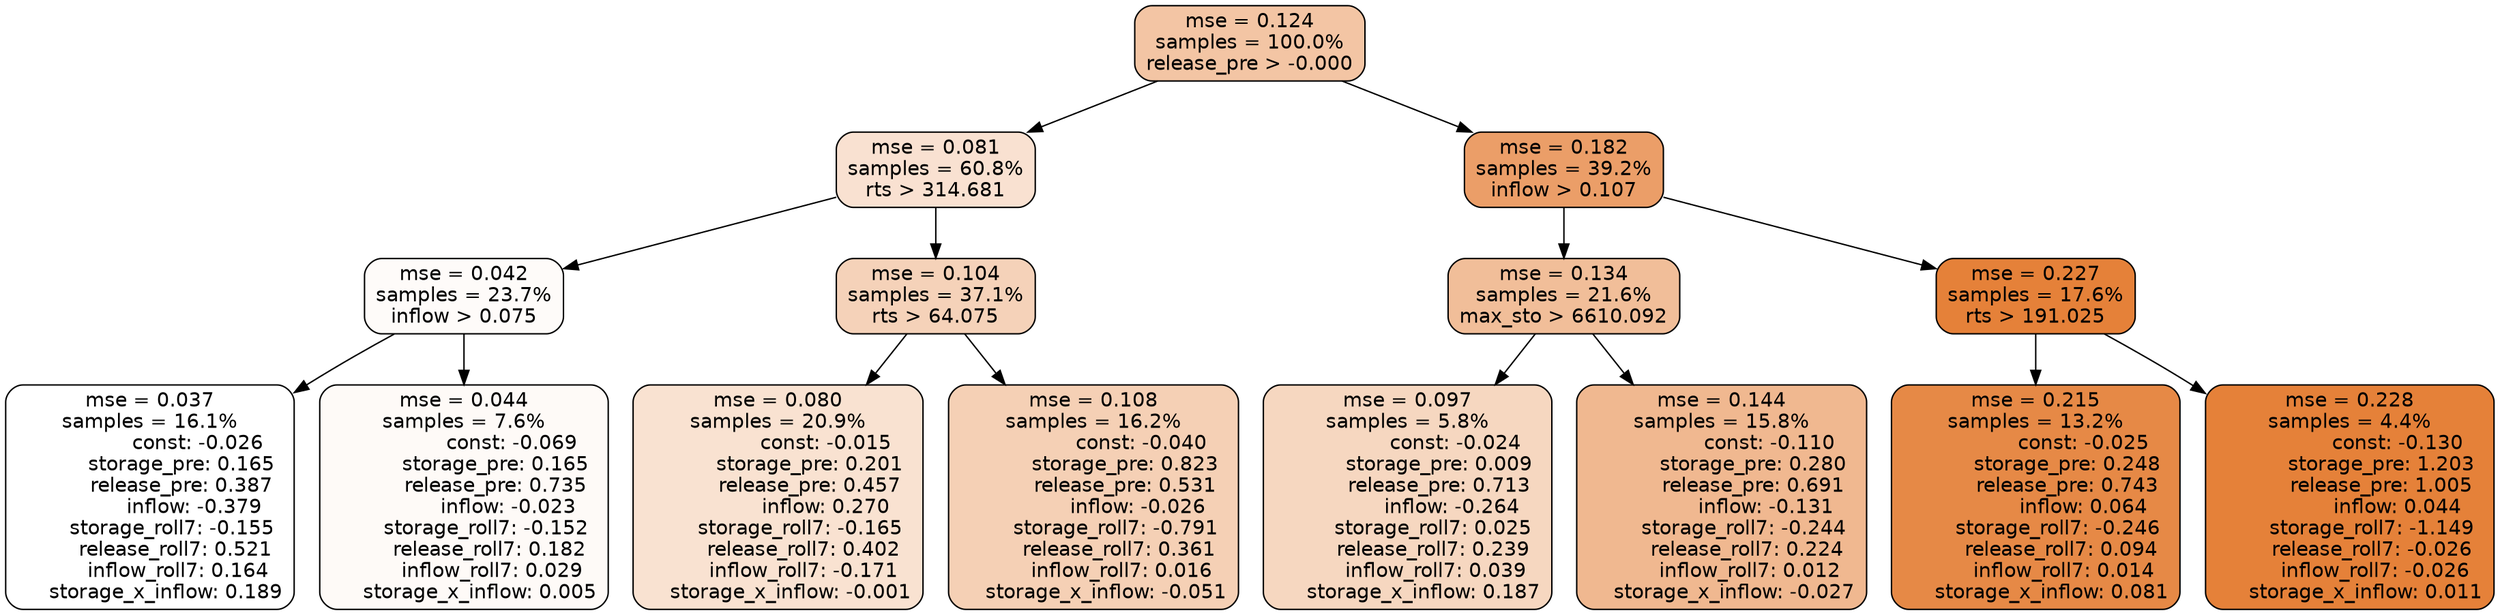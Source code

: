 digraph tree {
node [shape=rectangle, style="filled, rounded", color="black", fontname=helvetica] ;
edge [fontname=helvetica] ;
	"0" [label="mse = 0.124
samples = 100.0%
release_pre > -0.000", fillcolor="#f3c5a4"]
	"1" [label="mse = 0.081
samples = 60.8%
rts > 314.681", fillcolor="#f9e1d1"]
	"8" [label="mse = 0.182
samples = 39.2%
inflow > 0.107", fillcolor="#eb9e68"]
	"5" [label="mse = 0.042
samples = 23.7%
inflow > 0.075", fillcolor="#fefbf9"]
	"2" [label="mse = 0.104
samples = 37.1%
rts > 64.075", fillcolor="#f5d2b9"]
	"9" [label="mse = 0.134
samples = 21.6%
max_sto > 6610.092", fillcolor="#f1be99"]
	"12" [label="mse = 0.227
samples = 17.6%
rts > 191.025", fillcolor="#e58139"]
	"6" [label="mse = 0.037
samples = 16.1%
               const: -0.026
          storage_pre: 0.165
          release_pre: 0.387
              inflow: -0.379
       storage_roll7: -0.155
        release_roll7: 0.521
         inflow_roll7: 0.164
     storage_x_inflow: 0.189", fillcolor="#ffffff"]
	"7" [label="mse = 0.044
samples = 7.6%
               const: -0.069
          storage_pre: 0.165
          release_pre: 0.735
              inflow: -0.023
       storage_roll7: -0.152
        release_roll7: 0.182
         inflow_roll7: 0.029
     storage_x_inflow: 0.005", fillcolor="#fefaf7"]
	"3" [label="mse = 0.080
samples = 20.9%
               const: -0.015
          storage_pre: 0.201
          release_pre: 0.457
               inflow: 0.270
       storage_roll7: -0.165
        release_roll7: 0.402
        inflow_roll7: -0.171
    storage_x_inflow: -0.001", fillcolor="#f9e2d1"]
	"4" [label="mse = 0.108
samples = 16.2%
               const: -0.040
          storage_pre: 0.823
          release_pre: 0.531
              inflow: -0.026
       storage_roll7: -0.791
        release_roll7: 0.361
         inflow_roll7: 0.016
    storage_x_inflow: -0.051", fillcolor="#f5d0b5"]
	"11" [label="mse = 0.097
samples = 5.8%
               const: -0.024
          storage_pre: 0.009
          release_pre: 0.713
              inflow: -0.264
        storage_roll7: 0.025
        release_roll7: 0.239
         inflow_roll7: 0.039
     storage_x_inflow: 0.187", fillcolor="#f6d7c0"]
	"10" [label="mse = 0.144
samples = 15.8%
               const: -0.110
          storage_pre: 0.280
          release_pre: 0.691
              inflow: -0.131
       storage_roll7: -0.244
        release_roll7: 0.224
         inflow_roll7: 0.012
    storage_x_inflow: -0.027", fillcolor="#f0b890"]
	"13" [label="mse = 0.215
samples = 13.2%
               const: -0.025
          storage_pre: 0.248
          release_pre: 0.743
               inflow: 0.064
       storage_roll7: -0.246
        release_roll7: 0.094
         inflow_roll7: 0.014
     storage_x_inflow: 0.081", fillcolor="#e68946"]
	"14" [label="mse = 0.228
samples = 4.4%
               const: -0.130
          storage_pre: 1.203
          release_pre: 1.005
               inflow: 0.044
       storage_roll7: -1.149
       release_roll7: -0.026
        inflow_roll7: -0.026
     storage_x_inflow: 0.011", fillcolor="#e58139"]

	"0" -> "1"
	"0" -> "8"
	"1" -> "2"
	"1" -> "5"
	"8" -> "9"
	"8" -> "12"
	"5" -> "6"
	"5" -> "7"
	"2" -> "3"
	"2" -> "4"
	"9" -> "10"
	"9" -> "11"
	"12" -> "13"
	"12" -> "14"
}